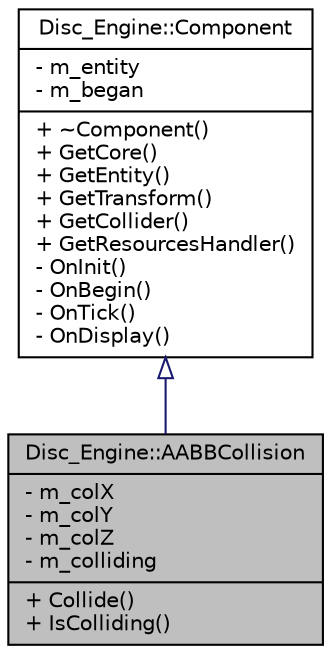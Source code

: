 digraph "Disc_Engine::AABBCollision"
{
  edge [fontname="Helvetica",fontsize="10",labelfontname="Helvetica",labelfontsize="10"];
  node [fontname="Helvetica",fontsize="10",shape=record];
  Node2 [label="{Disc_Engine::AABBCollision\n|- m_colX\l- m_colY\l- m_colZ\l- m_colliding\l|+ Collide()\l+ IsColliding()\l}",height=0.2,width=0.4,color="black", fillcolor="grey75", style="filled", fontcolor="black"];
  Node3 -> Node2 [dir="back",color="midnightblue",fontsize="10",style="solid",arrowtail="onormal",fontname="Helvetica"];
  Node3 [label="{Disc_Engine::Component\n|- m_entity\l- m_began\l|+ ~Component()\l+ GetCore()\l+ GetEntity()\l+ GetTransform()\l+ GetCollider()\l+ GetResourcesHandler()\l- OnInit()\l- OnBegin()\l- OnTick()\l- OnDisplay()\l}",height=0.2,width=0.4,color="black", fillcolor="white", style="filled",URL="$class_disc___engine_1_1_component.html"];
}
